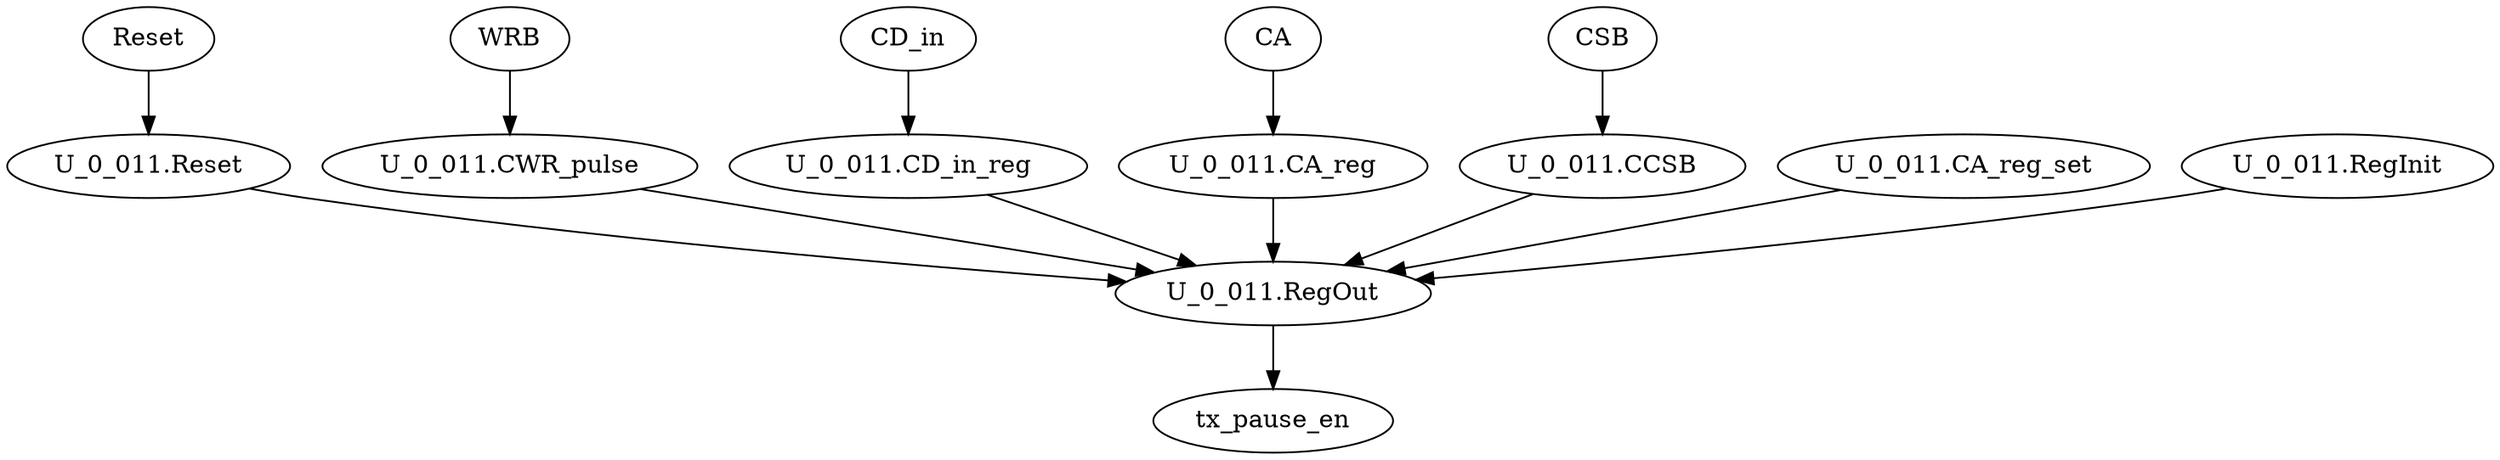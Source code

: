 strict digraph "" {
	Reset	 [complexity=1,
		importance=0.0308170945521,
		rank=0.0308170945521];
	"U_0_011.Reset"	 [complexity=1,
		importance=0.029063591725,
		rank=0.029063591725];
	Reset -> "U_0_011.Reset";
	WRB	 [complexity=4,
		importance=0.0171685902472,
		rank=0.00429214756179];
	"U_0_011.CWR_pulse"	 [complexity=4,
		importance=0.01541508742,
		rank=0.00385377185501];
	WRB -> "U_0_011.CWR_pulse";
	CD_in	 [complexity=2,
		importance=0.0171830953522,
		rank=0.00859154767611];
	"U_0_011.CD_in_reg"	 [complexity=2,
		importance=0.0154295925251,
		rank=0.00771479626255];
	CD_in -> "U_0_011.CD_in_reg";
	CA	 [complexity=4,
		importance=0.0171685902472,
		rank=0.00429214756179];
	"U_0_011.CA_reg"	 [complexity=4,
		importance=0.01541508742,
		rank=0.00385377185501];
	CA -> "U_0_011.CA_reg";
	CSB	 [complexity=4,
		importance=0.0171685902472,
		rank=0.00429214756179];
	"U_0_011.CCSB"	 [complexity=4,
		importance=0.01541508742,
		rank=0.00385377185501];
	CSB -> "U_0_011.CCSB";
	tx_pause_en	 [complexity=0,
		importance=0.00571852560641,
		rank=0.0];
	"U_0_011.RegOut"	 [complexity=0,
		importance=0.0136486911662,
		rank=0.0];
	"U_0_011.CWR_pulse" -> "U_0_011.RegOut";
	"U_0_011.CA_reg_set"	 [complexity=4,
		importance=0.0154021939933,
		rank=0.00385054849833];
	"U_0_011.CA_reg_set" -> "U_0_011.RegOut";
	"U_0_011.CCSB" -> "U_0_011.RegOut";
	"U_0_011.CA_reg" -> "U_0_011.RegOut";
	"U_0_011.CD_in_reg" -> "U_0_011.RegOut";
	"U_0_011.RegOut" -> tx_pause_en;
	"U_0_011.Reset" -> "U_0_011.RegOut";
	"U_0_011.RegInit"	 [complexity=2,
		importance=0.0154021939933,
		rank=0.00770109699667];
	"U_0_011.RegInit" -> "U_0_011.RegOut";
}
